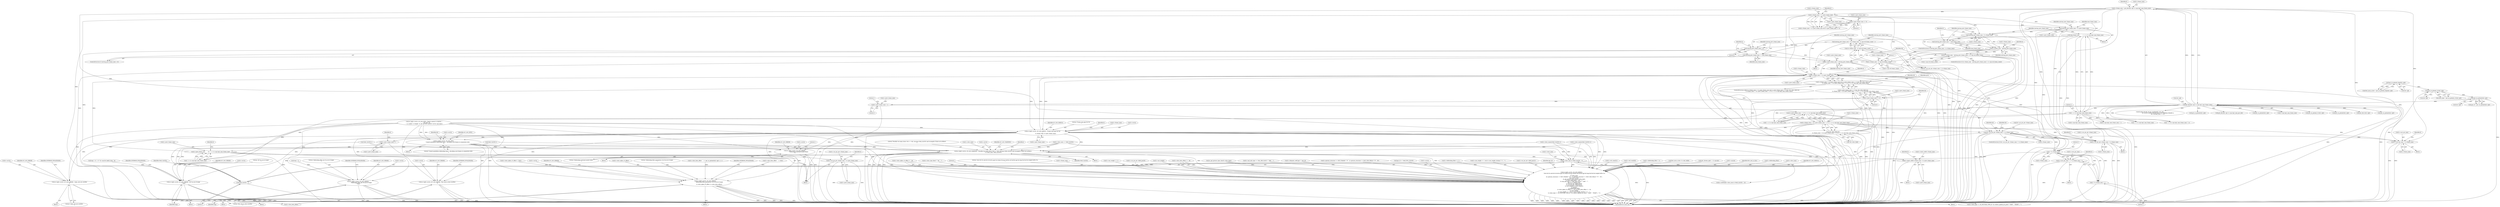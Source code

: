 digraph "0_FFmpeg_29ffeef5e73b8f41ff3a3f2242d356759c66f91f@integer" {
"1001237" [label="(Call,unwrap_prev_frame_num = (h->frame_num - h->sps.ref_frame_count) - 1)"];
"1001239" [label="(Call,(h->frame_num - h->sps.ref_frame_count) - 1)"];
"1001240" [label="(Call,h->frame_num - h->sps.ref_frame_count)"];
"1001226" [label="(Call,h->frame_num - unwrap_prev_frame_num)"];
"1001216" [label="(Call,unwrap_prev_frame_num > h->frame_num)"];
"1001200" [label="(Call,unwrap_prev_frame_num = h->prev_frame_num)"];
"1001186" [label="(Call,h->frame_num != h->prev_frame_num)"];
"1000993" [label="(Call,h->frame_num = get_bits(&h->gb, h->sps.log2_max_frame_num))"];
"1000997" [label="(Call,get_bits(&h->gb, h->sps.log2_max_frame_num))"];
"1000300" [label="(Call,get_ue_golomb(&h->gb))"];
"1000230" [label="(Call,get_ue_golomb_31(&h->gb))"];
"1000168" [label="(Call,get_ue_golomb_long(&h->gb))"];
"1001193" [label="(Call,h->prev_frame_num >= 0)"];
"1001221" [label="(Call,unwrap_prev_frame_num -= max_frame_num)"];
"1001206" [label="(Call,max_frame_num         = 1 << h->sps.log2_max_frame_num)"];
"1001208" [label="(Call,1 << h->sps.log2_max_frame_num)"];
"1001225" [label="(Call,(h->frame_num - unwrap_prev_frame_num) > h->sps.ref_frame_count)"];
"1001251" [label="(Call,unwrap_prev_frame_num < 0)"];
"1001254" [label="(Call,unwrap_prev_frame_num += max_frame_num)"];
"1001257" [label="(Call,h->prev_frame_num = unwrap_prev_frame_num)"];
"1001442" [label="(Call,h->frame_num != h->prev_frame_num)"];
"1001441" [label="(Call,h->frame_num != h->prev_frame_num && h->prev_frame_num >= 0 && !h0->first_field &&\n               h->frame_num != (h->prev_frame_num + 1) % (1 << h->sps.log2_max_frame_num))"];
"1001450" [label="(Call,h->prev_frame_num >= 0)"];
"1001449" [label="(Call,h->prev_frame_num >= 0 && !h0->first_field &&\n               h->frame_num != (h->prev_frame_num + 1) % (1 << h->sps.log2_max_frame_num))"];
"1001464" [label="(Call,(h->prev_frame_num + 1) % (1 << h->sps.log2_max_frame_num))"];
"1001460" [label="(Call,h->frame_num != (h->prev_frame_num + 1) % (1 << h->sps.log2_max_frame_num))"];
"1001455" [label="(Call,!h0->first_field &&\n               h->frame_num != (h->prev_frame_num + 1) % (1 << h->sps.log2_max_frame_num))"];
"1001491" [label="(Call,av_log(h->avctx, AV_LOG_DEBUG, \"Frame num gap %d %d\n\",\n                   h->frame_num, h->prev_frame_num))"];
"1001539" [label="(Call,h->prev_frame_num++)"];
"1001543" [label="(Call,h->prev_frame_num        %= 1 << h->sps.log2_max_frame_num)"];
"1001554" [label="(Call,h->cur_pic_ptr->frame_num = h->prev_frame_num)"];
"1001691" [label="(Call,h->short_ref[0]->frame_num = h->prev_frame_num)"];
"1001992" [label="(Call,av_log(h->avctx, AV_LOG_ERROR, \"first_mb_in_slice overflow\n\"))"];
"1002503" [label="(Call,av_log(h->avctx, AV_LOG_ERROR, \"cabac_init_idc overflow\n\"))"];
"1002549" [label="(Call,av_log(h->avctx, AV_LOG_ERROR, \"QP %u out of range\n\", tmp))"];
"1002649" [label="(Call,av_log(h->avctx, AV_LOG_ERROR,\n                   \"deblocking_filter_idc %u out of range\n\", tmp))"];
"1002714" [label="(Call,av_log(h->avctx, AV_LOG_ERROR,\n                       \"deblocking filter parameters %d %d out of range\n\",\n                       h->slice_alpha_c0_offset, h->slice_beta_offset))"];
"1002823" [label="(Call,av_log(h->avctx, AV_LOG_INFO,\n                       \"Cannot parallelize deblocking type 1, decoding such frames in sequential order\n\"))"];
"1002839" [label="(Call,av_log(h->avctx, AV_LOG_ERROR,\n                       \"Deblocking switched inside frame.\n\"))"];
"1002975" [label="(Call,av_log(h->avctx, AV_LOG_WARNING, \"Possibly too many slices (%d >= %d), increase MAX_SLICES and recompile if there are artifacts\n\", h->slice_num, MAX_SLICES))"];
"1003004" [label="(Call,h->slice_num & (MAX_SLICES - 1))"];
"1003305" [label="(Call,av_log(h->avctx, AV_LOG_DEBUG,\n               \"slice:%d %s mb:%d %c%s%s pps:%u frame:%d poc:%d/%d ref:%d/%d qp:%d loop:%d:%d:%d weight:%d%s %s\n\",\n               h->slice_num,\n               (h->picture_structure == PICT_FRAME ? \"F\" : h->picture_structure == PICT_TOP_FIELD ? \"T\" : \"B\"),\n               first_mb_in_slice,\n               av_get_picture_type_char(h->slice_type),\n               h->slice_type_fixed ? \" fix\" : \"\",\n               h->nal_unit_type == NAL_IDR_SLICE ? \" IDR\" : \"\",\n               pps_id, h->frame_num,\n               h->cur_pic_ptr->field_poc[0],\n               h->cur_pic_ptr->field_poc[1],\n               h->ref_count[0], h->ref_count[1],\n               h->qscale,\n               h->deblocking_filter,\n               h->slice_alpha_c0_offset / 2 - 26, h->slice_beta_offset / 2 - 26,\n               h->use_weight,\n               h->use_weight == 1 && h->use_weight_chroma ? \"c\" : \"\",\n               h->slice_type == AV_PICTURE_TYPE_B ? (h->direct_spatial_mv_pred ? \"SPAT\" : \"TEMP\") : \"\"))"];
"1003008" [label="(Call,MAX_SLICES - 1)"];
"1001754" [label="(Call,h0->cur_pic_ptr->frame_num != h->frame_num)"];
"1001955" [label="(Call,h->cur_pic_ptr->frame_num = h->frame_num)"];
"1002063" [label="(Call,h->curr_pic_num = h->frame_num)"];
"1002088" [label="(Call,2 * h->frame_num)"];
"1002083" [label="(Call,h->curr_pic_num = 2 * h->frame_num + 1)"];
"1002087" [label="(Call,2 * h->frame_num + 1)"];
"1001465" [label="(Call,h->prev_frame_num + 1)"];
"1002549" [label="(Call,av_log(h->avctx, AV_LOG_ERROR, \"QP %u out of range\n\", tmp))"];
"1001996" [label="(Identifier,AV_LOG_ERROR)"];
"1001241" [label="(Call,h->frame_num)"];
"1002653" [label="(Identifier,AV_LOG_ERROR)"];
"1003304" [label="(Block,)"];
"1003371" [label="(Call,h->ref_count[1])"];
"1003366" [label="(Call,h->ref_count[0])"];
"1002805" [label="(Call,h->deblocking_filter = 2)"];
"1002503" [label="(Call,av_log(h->avctx, AV_LOG_ERROR, \"cabac_init_idc overflow\n\"))"];
"1002510" [label="(Identifier,AVERROR_INVALIDDATA)"];
"1002843" [label="(Identifier,AV_LOG_ERROR)"];
"1002022" [label="(Call,first_mb_in_slice / h->mb_width)"];
"1001258" [label="(Call,h->prev_frame_num)"];
"1001441" [label="(Call,h->frame_num != h->prev_frame_num && h->prev_frame_num >= 0 && !h0->first_field &&\n               h->frame_num != (h->prev_frame_num + 1) % (1 << h->sps.log2_max_frame_num))"];
"1002838" [label="(Block,)"];
"1002581" [label="(Call,get_chroma_qp(h, 1, h->qscale))"];
"1001198" [label="(Block,)"];
"1003376" [label="(Call,h->qscale)"];
"1002062" [label="(Block,)"];
"1002100" [label="(Call,h->sps.log2_max_frame_num + 1)"];
"1001225" [label="(Call,(h->frame_num - unwrap_prev_frame_num) > h->sps.ref_frame_count)"];
"1001217" [label="(Identifier,unwrap_prev_frame_num)"];
"1001956" [label="(Call,h->cur_pic_ptr->frame_num)"];
"1001207" [label="(Identifier,max_frame_num)"];
"1002648" [label="(Block,)"];
"1002089" [label="(Literal,2)"];
"1001222" [label="(Identifier,unwrap_prev_frame_num)"];
"1001190" [label="(Call,h->prev_frame_num)"];
"1002504" [label="(Call,h->avctx)"];
"1003329" [label="(Identifier,first_mb_in_slice)"];
"1001791" [label="(Identifier,h0)"];
"1003379" [label="(Call,h->deblocking_filter)"];
"1002064" [label="(Call,h->curr_pic_num)"];
"1002839" [label="(Call,av_log(h->avctx, AV_LOG_ERROR,\n                       \"Deblocking switched inside frame.\n\"))"];
"1001477" [label="(Block,)"];
"1002718" [label="(Identifier,AV_LOG_ERROR)"];
"1003311" [label="(Call,h->slice_num)"];
"1001997" [label="(Literal,\"first_mb_in_slice overflow\n\")"];
"1003309" [label="(Identifier,AV_LOG_DEBUG)"];
"1001264" [label="(Identifier,h0)"];
"1002959" [label="(Call,h->slice_num&(MAX_SLICES-1))"];
"1001440" [label="(ControlStructure,while (h->frame_num != h->prev_frame_num && h->prev_frame_num >= 0 && !h0->first_field &&\n               h->frame_num != (h->prev_frame_num + 1) % (1 << h->sps.log2_max_frame_num)))"];
"1001193" [label="(Call,h->prev_frame_num >= 0)"];
"1001495" [label="(Identifier,AV_LOG_DEBUG)"];
"1001967" [label="(Identifier,h)"];
"1001201" [label="(Identifier,unwrap_prev_frame_num)"];
"1002067" [label="(Call,h->frame_num)"];
"1001259" [label="(Identifier,h)"];
"1001250" [label="(ControlStructure,if (unwrap_prev_frame_num < 0))"];
"1001256" [label="(Identifier,max_frame_num)"];
"1001955" [label="(Call,h->cur_pic_ptr->frame_num = h->frame_num)"];
"1000997" [label="(Call,get_bits(&h->gb, h->sps.log2_max_frame_num))"];
"1003382" [label="(Call,h->slice_alpha_c0_offset / 2 - 26)"];
"1002072" [label="(Identifier,h)"];
"1001464" [label="(Call,(h->prev_frame_num + 1) % (1 << h->sps.log2_max_frame_num))"];
"1001991" [label="(Block,)"];
"1003334" [label="(Call,h->slice_type_fixed ? \" fix\" : \"\")"];
"1003425" [label="(Literal,0)"];
"1002975" [label="(Call,av_log(h->avctx, AV_LOG_WARNING, \"Possibly too many slices (%d >= %d), increase MAX_SLICES and recompile if there are artifacts\n\", h->slice_num, MAX_SLICES))"];
"1002402" [label="(Call,ff_h264_decode_ref_pic_marking(h0, &h->gb,\n                                             !(h->avctx->active_thread_type & FF_THREAD_FRAME) ||\n                                             h0->current_slice == 0))"];
"1002719" [label="(Literal,\"deblocking filter parameters %d %d out of range\n\")"];
"1001480" [label="(Identifier,prev)"];
"1001699" [label="(Call,h->prev_frame_num)"];
"1001253" [label="(Literal,0)"];
"1002974" [label="(Block,)"];
"1003310" [label="(Literal,\"slice:%d %s mb:%d %c%s%s pps:%u frame:%d poc:%d/%d ref:%d/%d qp:%d loop:%d:%d:%d weight:%d%s %s\n\")"];
"1003349" [label="(Call,h->frame_num)"];
"1003305" [label="(Call,av_log(h->avctx, AV_LOG_DEBUG,\n               \"slice:%d %s mb:%d %c%s%s pps:%u frame:%d poc:%d/%d ref:%d/%d qp:%d loop:%d:%d:%d weight:%d%s %s\n\",\n               h->slice_num,\n               (h->picture_structure == PICT_FRAME ? \"F\" : h->picture_structure == PICT_TOP_FIELD ? \"T\" : \"B\"),\n               first_mb_in_slice,\n               av_get_picture_type_char(h->slice_type),\n               h->slice_type_fixed ? \" fix\" : \"\",\n               h->nal_unit_type == NAL_IDR_SLICE ? \" IDR\" : \"\",\n               pps_id, h->frame_num,\n               h->cur_pic_ptr->field_poc[0],\n               h->cur_pic_ptr->field_poc[1],\n               h->ref_count[0], h->ref_count[1],\n               h->qscale,\n               h->deblocking_filter,\n               h->slice_alpha_c0_offset / 2 - 26, h->slice_beta_offset / 2 - 26,\n               h->use_weight,\n               h->use_weight == 1 && h->use_weight_chroma ? \"c\" : \"\",\n               h->slice_type == AV_PICTURE_TYPE_B ? (h->direct_spatial_mv_pred ? \"SPAT\" : \"TEMP\") : \"\"))"];
"1001228" [label="(Identifier,h)"];
"1001754" [label="(Call,h0->cur_pic_ptr->frame_num != h->frame_num)"];
"1001461" [label="(Call,h->frame_num)"];
"1002088" [label="(Call,2 * h->frame_num)"];
"1003401" [label="(Call,h->use_weight == 1)"];
"1002529" [label="(Call,get_se_golomb(&h->gb))"];
"1001233" [label="(Identifier,h)"];
"1003004" [label="(Call,h->slice_num & (MAX_SLICES - 1))"];
"1002535" [label="(Call,tmp > 51 + 6 * (h->sps.bit_depth_luma - 8))"];
"1002131" [label="(Call,get_bits(&h->gb, h->sps.log2_max_poc_lsb))"];
"1001545" [label="(Identifier,h)"];
"1001692" [label="(Call,h->short_ref[0]->frame_num)"];
"1003008" [label="(Call,MAX_SLICES - 1)"];
"1001221" [label="(Call,unwrap_prev_frame_num -= max_frame_num)"];
"1000998" [label="(Call,&h->gb)"];
"1001223" [label="(Identifier,max_frame_num)"];
"1002723" [label="(Call,h->slice_beta_offset)"];
"1002720" [label="(Call,h->slice_alpha_c0_offset)"];
"1001185" [label="(Call,h->frame_num != h->prev_frame_num && h->prev_frame_num >= 0)"];
"1002098" [label="(Call,1 << (h->sps.log2_max_frame_num + 1))"];
"1002831" [label="(Identifier,h0)"];
"1003352" [label="(Call,h->cur_pic_ptr->field_poc[0])"];
"1000168" [label="(Call,get_ue_golomb_long(&h->gb))"];
"1002186" [label="(Call,get_se_golomb(&h->gb))"];
"1002690" [label="(Call,h->slice_beta_offset     += get_se_golomb(&h->gb) << 1)"];
"1003009" [label="(Identifier,MAX_SLICES)"];
"1001496" [label="(Literal,\"Frame num gap %d %d\n\")"];
"1001452" [label="(Identifier,h)"];
"1002557" [label="(Identifier,AVERROR_INVALIDDATA)"];
"1003396" [label="(Call,h->use_weight)"];
"1001992" [label="(Call,av_log(h->avctx, AV_LOG_ERROR, \"first_mb_in_slice overflow\n\"))"];
"1001961" [label="(Call,h->frame_num)"];
"1001450" [label="(Call,h->prev_frame_num >= 0)"];
"1001451" [label="(Call,h->prev_frame_num)"];
"1001009" [label="(Identifier,h)"];
"1001469" [label="(Literal,1)"];
"1001343" [label="(Call,h0->cur_pic_ptr->frame_num != h->frame_num)"];
"1002074" [label="(Call,1 << h->sps.log2_max_frame_num)"];
"1002824" [label="(Call,h->avctx)"];
"1002507" [label="(Identifier,AV_LOG_ERROR)"];
"1001446" [label="(Call,h->prev_frame_num)"];
"1001543" [label="(Call,h->prev_frame_num        %= 1 << h->sps.log2_max_frame_num)"];
"1003389" [label="(Call,h->slice_beta_offset / 2 - 26)"];
"1001449" [label="(Call,h->prev_frame_num >= 0 && !h0->first_field &&\n               h->frame_num != (h->prev_frame_num + 1) % (1 << h->sps.log2_max_frame_num))"];
"1003330" [label="(Call,av_get_picture_type_char(h->slice_type))"];
"1001215" [label="(ControlStructure,if (unwrap_prev_frame_num > h->frame_num))"];
"1001249" [label="(Literal,1)"];
"1001197" [label="(Literal,0)"];
"1001254" [label="(Call,unwrap_prev_frame_num += max_frame_num)"];
"1002502" [label="(Block,)"];
"1001471" [label="(Literal,1)"];
"1001218" [label="(Call,h->frame_num)"];
"1001187" [label="(Call,h->frame_num)"];
"1001236" [label="(Block,)"];
"1001768" [label="(Identifier,h0)"];
"1001257" [label="(Call,h->prev_frame_num = unwrap_prev_frame_num)"];
"1001224" [label="(ControlStructure,if ((h->frame_num - unwrap_prev_frame_num) > h->sps.ref_frame_count))"];
"1002084" [label="(Call,h->curr_pic_num)"];
"1002082" [label="(Block,)"];
"1002650" [label="(Call,h->avctx)"];
"1002553" [label="(Identifier,AV_LOG_ERROR)"];
"1001465" [label="(Call,h->prev_frame_num + 1)"];
"1003340" [label="(Call,h->nal_unit_type == NAL_IDR_SLICE ? \" IDR\" : \"\")"];
"1002827" [label="(Identifier,AV_LOG_INFO)"];
"1000228" [label="(Call,slice_type = get_ue_golomb_31(&h->gb))"];
"1001002" [label="(Call,h->sps.log2_max_frame_num)"];
"1001443" [label="(Call,h->frame_num)"];
"1000230" [label="(Call,get_ue_golomb_31(&h->gb))"];
"1001200" [label="(Call,unwrap_prev_frame_num = h->prev_frame_num)"];
"1001557" [label="(Identifier,h)"];
"1002087" [label="(Call,2 * h->frame_num + 1)"];
"1001539" [label="(Call,h->prev_frame_num++)"];
"1001999" [label="(Identifier,AVERROR_INVALIDDATA)"];
"1001704" [label="(Identifier,h0)"];
"1002727" [label="(Identifier,AVERROR_INVALIDDATA)"];
"1002840" [label="(Call,h->avctx)"];
"1001455" [label="(Call,!h0->first_field &&\n               h->frame_num != (h->prev_frame_num + 1) % (1 << h->sps.log2_max_frame_num))"];
"1002708" [label="(Call,h->slice_beta_offset     > 104U)"];
"1002703" [label="(Call,h->slice_alpha_c0_offset > 104U)"];
"1002987" [label="(Identifier,j)"];
"1001442" [label="(Call,h->frame_num != h->prev_frame_num)"];
"1003000" [label="(Call,h->ref2frm[h->slice_num & (MAX_SLICES - 1)])"];
"1002090" [label="(Call,h->frame_num)"];
"1002969" [label="(Call,h->slice_num >= MAX_SLICES)"];
"1002645" [label="(Call,tmp > 2)"];
"1001547" [label="(Call,1 << h->sps.log2_max_frame_num)"];
"1000980" [label="(Call,h->dequant_coeff_pps != pps_id)"];
"1002649" [label="(Call,av_log(h->avctx, AV_LOG_ERROR,\n                   \"deblocking_filter_idc %u out of range\n\", tmp))"];
"1002655" [label="(Identifier,tmp)"];
"1002963" [label="(Call,MAX_SLICES-1)"];
"1002063" [label="(Call,h->curr_pic_num = h->frame_num)"];
"1001507" [label="(Identifier,h)"];
"1001255" [label="(Identifier,unwrap_prev_frame_num)"];
"1003411" [label="(Call,h->slice_type == AV_PICTURE_TYPE_B ? (h->direct_spatial_mv_pred ? \"SPAT\" : \"TEMP\") : \"\")"];
"1001993" [label="(Call,h->avctx)"];
"1001554" [label="(Call,h->cur_pic_ptr->frame_num = h->prev_frame_num)"];
"1000993" [label="(Call,h->frame_num = get_bits(&h->gb, h->sps.log2_max_frame_num))"];
"1001540" [label="(Call,h->prev_frame_num)"];
"1003005" [label="(Call,h->slice_num)"];
"1002096" [label="(Identifier,h)"];
"1001238" [label="(Identifier,unwrap_prev_frame_num)"];
"1001497" [label="(Call,h->frame_num)"];
"1001230" [label="(Identifier,unwrap_prev_frame_num)"];
"1003314" [label="(Call,h->picture_structure == PICT_FRAME ? \"F\" : h->picture_structure == PICT_TOP_FIELD ? \"T\" : \"B\")"];
"1001216" [label="(Call,unwrap_prev_frame_num > h->frame_num)"];
"1002846" [label="(Literal,1)"];
"1002508" [label="(Literal,\"cabac_init_idc overflow\n\")"];
"1001210" [label="(Call,h->sps.log2_max_frame_num)"];
"1002984" [label="(Identifier,MAX_SLICES)"];
"1002493" [label="(Call,get_ue_golomb_31(&h->gb))"];
"1001456" [label="(Call,!h0->first_field)"];
"1002714" [label="(Call,av_log(h->avctx, AV_LOG_ERROR,\n                       \"deblocking filter parameters %d %d out of range\n\",\n                       h->slice_alpha_c0_offset, h->slice_beta_offset))"];
"1001567" [label="(Identifier,h)"];
"1001691" [label="(Call,h->short_ref[0]->frame_num = h->prev_frame_num)"];
"1002980" [label="(Literal,\"Possibly too many slices (%d >= %d), increase MAX_SLICES and recompile if there are artifacts\n\")"];
"1001226" [label="(Call,h->frame_num - unwrap_prev_frame_num)"];
"1002981" [label="(Call,h->slice_num)"];
"1000166" [label="(Call,first_mb_in_slice = get_ue_golomb_long(&h->gb))"];
"1001237" [label="(Call,unwrap_prev_frame_num = (h->frame_num - h->sps.ref_frame_count) - 1)"];
"1002239" [label="(Call,get_ue_golomb(&h->gb))"];
"1002715" [label="(Call,h->avctx)"];
"1001252" [label="(Identifier,unwrap_prev_frame_num)"];
"1000994" [label="(Call,h->frame_num)"];
"1000300" [label="(Call,get_ue_golomb(&h->gb))"];
"1002713" [label="(Block,)"];
"1001460" [label="(Call,h->frame_num != (h->prev_frame_num + 1) % (1 << h->sps.log2_max_frame_num))"];
"1002654" [label="(Literal,\"deblocking_filter_idc %u out of range\n\")"];
"1001544" [label="(Call,h->prev_frame_num)"];
"1002548" [label="(Block,)"];
"1002657" [label="(Identifier,AVERROR_INVALIDDATA)"];
"1002976" [label="(Call,h->avctx)"];
"1000306" [label="(Call,pps_id >= MAX_PPS_COUNT)"];
"1000301" [label="(Call,&h->gb)"];
"1001209" [label="(Literal,1)"];
"1002550" [label="(Call,h->avctx)"];
"1001753" [label="(ControlStructure,if (h0->cur_pic_ptr->frame_num != h->frame_num))"];
"1001194" [label="(Call,h->prev_frame_num)"];
"1001760" [label="(Call,h->frame_num)"];
"1001500" [label="(Call,h->prev_frame_num)"];
"1001492" [label="(Call,h->avctx)"];
"1001560" [label="(Call,h->prev_frame_num)"];
"1003306" [label="(Call,h->avctx)"];
"1002942" [label="(Call,h->slice_num&(MAX_SLICES-1))"];
"1000231" [label="(Call,&h->gb)"];
"1000887" [label="(Call,av_log(h->avctx, AV_LOG_INFO, \"Reinit context to %dx%d, \"\n               \"pix_fmt: %s\n\", h->width, h->height, av_get_pix_fmt_name(h->avctx->pix_fmt)))"];
"1001628" [label="(Block,)"];
"1002822" [label="(Block,)"];
"1000298" [label="(Call,pps_id = get_ue_golomb(&h->gb))"];
"1001454" [label="(Literal,0)"];
"1002785" [label="(Call,h->deblocking_filter == 1)"];
"1001206" [label="(Call,max_frame_num         = 1 << h->sps.log2_max_frame_num)"];
"1002555" [label="(Identifier,tmp)"];
"1002093" [label="(Literal,1)"];
"1002083" [label="(Call,h->curr_pic_num = 2 * h->frame_num + 1)"];
"1000169" [label="(Call,&h->gb)"];
"1002979" [label="(Identifier,AV_LOG_WARNING)"];
"1002823" [label="(Call,av_log(h->avctx, AV_LOG_INFO,\n                       \"Cannot parallelize deblocking type 1, decoding such frames in sequential order\n\"))"];
"1001458" [label="(Identifier,h0)"];
"1003399" [label="(Call,h->use_weight == 1 && h->use_weight_chroma ? \"c\" : \"\")"];
"1003359" [label="(Call,h->cur_pic_ptr->field_poc[1])"];
"1001240" [label="(Call,h->frame_num - h->sps.ref_frame_count)"];
"1001073" [label="(Call,get_bits1(&h->gb))"];
"1003426" [label="(MethodReturn,static int)"];
"1001239" [label="(Call,(h->frame_num - h->sps.ref_frame_count) - 1)"];
"1002828" [label="(Literal,\"Cannot parallelize deblocking type 1, decoding such frames in sequential order\n\")"];
"1003010" [label="(Literal,1)"];
"1001251" [label="(Call,unwrap_prev_frame_num < 0)"];
"1001227" [label="(Call,h->frame_num)"];
"1001208" [label="(Call,1 << h->sps.log2_max_frame_num)"];
"1001444" [label="(Identifier,h)"];
"1001555" [label="(Call,h->cur_pic_ptr->frame_num)"];
"1001244" [label="(Call,h->sps.ref_frame_count)"];
"1000127" [label="(Block,)"];
"1002554" [label="(Literal,\"QP %u out of range\n\")"];
"1001755" [label="(Call,h0->cur_pic_ptr->frame_num)"];
"1001470" [label="(Call,1 << h->sps.log2_max_frame_num)"];
"1001202" [label="(Call,h->prev_frame_num)"];
"1001231" [label="(Call,h->sps.ref_frame_count)"];
"1001261" [label="(Identifier,unwrap_prev_frame_num)"];
"1001491" [label="(Call,av_log(h->avctx, AV_LOG_DEBUG, \"Frame num gap %d %d\n\",\n                   h->frame_num, h->prev_frame_num))"];
"1001186" [label="(Call,h->frame_num != h->prev_frame_num)"];
"1002946" [label="(Call,MAX_SLICES-1)"];
"1001195" [label="(Identifier,h)"];
"1001466" [label="(Call,h->prev_frame_num)"];
"1003348" [label="(Identifier,pps_id)"];
"1002113" [label="(Call,get_ue_golomb(&h->gb))"];
"1002844" [label="(Literal,\"Deblocking switched inside frame.\n\")"];
"1001237" -> "1001236"  [label="AST: "];
"1001237" -> "1001239"  [label="CFG: "];
"1001238" -> "1001237"  [label="AST: "];
"1001239" -> "1001237"  [label="AST: "];
"1001252" -> "1001237"  [label="CFG: "];
"1001237" -> "1003426"  [label="DDG: "];
"1001239" -> "1001237"  [label="DDG: "];
"1001239" -> "1001237"  [label="DDG: "];
"1001237" -> "1001251"  [label="DDG: "];
"1001239" -> "1001249"  [label="CFG: "];
"1001240" -> "1001239"  [label="AST: "];
"1001249" -> "1001239"  [label="AST: "];
"1001239" -> "1003426"  [label="DDG: "];
"1001240" -> "1001239"  [label="DDG: "];
"1001240" -> "1001239"  [label="DDG: "];
"1001240" -> "1001244"  [label="CFG: "];
"1001241" -> "1001240"  [label="AST: "];
"1001244" -> "1001240"  [label="AST: "];
"1001249" -> "1001240"  [label="CFG: "];
"1001240" -> "1003426"  [label="DDG: "];
"1001226" -> "1001240"  [label="DDG: "];
"1001225" -> "1001240"  [label="DDG: "];
"1001240" -> "1001343"  [label="DDG: "];
"1001240" -> "1001442"  [label="DDG: "];
"1001226" -> "1001225"  [label="AST: "];
"1001226" -> "1001230"  [label="CFG: "];
"1001227" -> "1001226"  [label="AST: "];
"1001230" -> "1001226"  [label="AST: "];
"1001233" -> "1001226"  [label="CFG: "];
"1001226" -> "1003426"  [label="DDG: "];
"1001226" -> "1001225"  [label="DDG: "];
"1001226" -> "1001225"  [label="DDG: "];
"1001216" -> "1001226"  [label="DDG: "];
"1001216" -> "1001226"  [label="DDG: "];
"1001221" -> "1001226"  [label="DDG: "];
"1001226" -> "1001343"  [label="DDG: "];
"1001226" -> "1001442"  [label="DDG: "];
"1001216" -> "1001215"  [label="AST: "];
"1001216" -> "1001218"  [label="CFG: "];
"1001217" -> "1001216"  [label="AST: "];
"1001218" -> "1001216"  [label="AST: "];
"1001222" -> "1001216"  [label="CFG: "];
"1001228" -> "1001216"  [label="CFG: "];
"1001216" -> "1003426"  [label="DDG: "];
"1001200" -> "1001216"  [label="DDG: "];
"1001186" -> "1001216"  [label="DDG: "];
"1001216" -> "1001221"  [label="DDG: "];
"1001200" -> "1001198"  [label="AST: "];
"1001200" -> "1001202"  [label="CFG: "];
"1001201" -> "1001200"  [label="AST: "];
"1001202" -> "1001200"  [label="AST: "];
"1001207" -> "1001200"  [label="CFG: "];
"1001200" -> "1003426"  [label="DDG: "];
"1001186" -> "1001200"  [label="DDG: "];
"1001193" -> "1001200"  [label="DDG: "];
"1001186" -> "1001185"  [label="AST: "];
"1001186" -> "1001190"  [label="CFG: "];
"1001187" -> "1001186"  [label="AST: "];
"1001190" -> "1001186"  [label="AST: "];
"1001195" -> "1001186"  [label="CFG: "];
"1001185" -> "1001186"  [label="CFG: "];
"1001186" -> "1003426"  [label="DDG: "];
"1001186" -> "1001185"  [label="DDG: "];
"1001186" -> "1001185"  [label="DDG: "];
"1000993" -> "1001186"  [label="DDG: "];
"1001186" -> "1001193"  [label="DDG: "];
"1001186" -> "1001343"  [label="DDG: "];
"1001186" -> "1001442"  [label="DDG: "];
"1001186" -> "1001442"  [label="DDG: "];
"1000993" -> "1000127"  [label="AST: "];
"1000993" -> "1000997"  [label="CFG: "];
"1000994" -> "1000993"  [label="AST: "];
"1000997" -> "1000993"  [label="AST: "];
"1001009" -> "1000993"  [label="CFG: "];
"1000993" -> "1003426"  [label="DDG: "];
"1000993" -> "1003426"  [label="DDG: "];
"1000997" -> "1000993"  [label="DDG: "];
"1000997" -> "1000993"  [label="DDG: "];
"1000993" -> "1001955"  [label="DDG: "];
"1000993" -> "1002063"  [label="DDG: "];
"1000993" -> "1002088"  [label="DDG: "];
"1000993" -> "1003305"  [label="DDG: "];
"1000997" -> "1001002"  [label="CFG: "];
"1000998" -> "1000997"  [label="AST: "];
"1001002" -> "1000997"  [label="AST: "];
"1000997" -> "1003426"  [label="DDG: "];
"1000997" -> "1003426"  [label="DDG: "];
"1000300" -> "1000997"  [label="DDG: "];
"1000997" -> "1001073"  [label="DDG: "];
"1000997" -> "1001208"  [label="DDG: "];
"1000997" -> "1001470"  [label="DDG: "];
"1000997" -> "1001547"  [label="DDG: "];
"1000997" -> "1002074"  [label="DDG: "];
"1000997" -> "1002098"  [label="DDG: "];
"1000997" -> "1002100"  [label="DDG: "];
"1000997" -> "1002113"  [label="DDG: "];
"1000997" -> "1002131"  [label="DDG: "];
"1000997" -> "1002186"  [label="DDG: "];
"1000997" -> "1002239"  [label="DDG: "];
"1000997" -> "1002402"  [label="DDG: "];
"1000997" -> "1002493"  [label="DDG: "];
"1000997" -> "1002529"  [label="DDG: "];
"1000300" -> "1000298"  [label="AST: "];
"1000300" -> "1000301"  [label="CFG: "];
"1000301" -> "1000300"  [label="AST: "];
"1000298" -> "1000300"  [label="CFG: "];
"1000300" -> "1003426"  [label="DDG: "];
"1000300" -> "1000298"  [label="DDG: "];
"1000230" -> "1000300"  [label="DDG: "];
"1000230" -> "1000228"  [label="AST: "];
"1000230" -> "1000231"  [label="CFG: "];
"1000231" -> "1000230"  [label="AST: "];
"1000228" -> "1000230"  [label="CFG: "];
"1000230" -> "1003426"  [label="DDG: "];
"1000230" -> "1000228"  [label="DDG: "];
"1000168" -> "1000230"  [label="DDG: "];
"1000168" -> "1000166"  [label="AST: "];
"1000168" -> "1000169"  [label="CFG: "];
"1000169" -> "1000168"  [label="AST: "];
"1000166" -> "1000168"  [label="CFG: "];
"1000168" -> "1000166"  [label="DDG: "];
"1001193" -> "1001185"  [label="AST: "];
"1001193" -> "1001197"  [label="CFG: "];
"1001194" -> "1001193"  [label="AST: "];
"1001197" -> "1001193"  [label="AST: "];
"1001185" -> "1001193"  [label="CFG: "];
"1001193" -> "1003426"  [label="DDG: "];
"1001193" -> "1001185"  [label="DDG: "];
"1001193" -> "1001185"  [label="DDG: "];
"1001193" -> "1001442"  [label="DDG: "];
"1001221" -> "1001215"  [label="AST: "];
"1001221" -> "1001223"  [label="CFG: "];
"1001222" -> "1001221"  [label="AST: "];
"1001223" -> "1001221"  [label="AST: "];
"1001228" -> "1001221"  [label="CFG: "];
"1001221" -> "1003426"  [label="DDG: "];
"1001206" -> "1001221"  [label="DDG: "];
"1001206" -> "1001198"  [label="AST: "];
"1001206" -> "1001208"  [label="CFG: "];
"1001207" -> "1001206"  [label="AST: "];
"1001208" -> "1001206"  [label="AST: "];
"1001217" -> "1001206"  [label="CFG: "];
"1001206" -> "1003426"  [label="DDG: "];
"1001206" -> "1003426"  [label="DDG: "];
"1001208" -> "1001206"  [label="DDG: "];
"1001208" -> "1001206"  [label="DDG: "];
"1001206" -> "1001254"  [label="DDG: "];
"1001208" -> "1001210"  [label="CFG: "];
"1001209" -> "1001208"  [label="AST: "];
"1001210" -> "1001208"  [label="AST: "];
"1001208" -> "1003426"  [label="DDG: "];
"1001208" -> "1001470"  [label="DDG: "];
"1001208" -> "1001547"  [label="DDG: "];
"1001208" -> "1002074"  [label="DDG: "];
"1001208" -> "1002098"  [label="DDG: "];
"1001208" -> "1002100"  [label="DDG: "];
"1001225" -> "1001224"  [label="AST: "];
"1001225" -> "1001231"  [label="CFG: "];
"1001231" -> "1001225"  [label="AST: "];
"1001238" -> "1001225"  [label="CFG: "];
"1001264" -> "1001225"  [label="CFG: "];
"1001225" -> "1003426"  [label="DDG: "];
"1001225" -> "1003426"  [label="DDG: "];
"1001225" -> "1003426"  [label="DDG: "];
"1001251" -> "1001250"  [label="AST: "];
"1001251" -> "1001253"  [label="CFG: "];
"1001252" -> "1001251"  [label="AST: "];
"1001253" -> "1001251"  [label="AST: "];
"1001255" -> "1001251"  [label="CFG: "];
"1001259" -> "1001251"  [label="CFG: "];
"1001251" -> "1003426"  [label="DDG: "];
"1001251" -> "1001254"  [label="DDG: "];
"1001251" -> "1001257"  [label="DDG: "];
"1001254" -> "1001250"  [label="AST: "];
"1001254" -> "1001256"  [label="CFG: "];
"1001255" -> "1001254"  [label="AST: "];
"1001256" -> "1001254"  [label="AST: "];
"1001259" -> "1001254"  [label="CFG: "];
"1001254" -> "1003426"  [label="DDG: "];
"1001254" -> "1001257"  [label="DDG: "];
"1001257" -> "1001236"  [label="AST: "];
"1001257" -> "1001261"  [label="CFG: "];
"1001258" -> "1001257"  [label="AST: "];
"1001261" -> "1001257"  [label="AST: "];
"1001264" -> "1001257"  [label="CFG: "];
"1001257" -> "1003426"  [label="DDG: "];
"1001257" -> "1003426"  [label="DDG: "];
"1001257" -> "1001442"  [label="DDG: "];
"1001442" -> "1001441"  [label="AST: "];
"1001442" -> "1001446"  [label="CFG: "];
"1001443" -> "1001442"  [label="AST: "];
"1001446" -> "1001442"  [label="AST: "];
"1001452" -> "1001442"  [label="CFG: "];
"1001441" -> "1001442"  [label="CFG: "];
"1001442" -> "1003426"  [label="DDG: "];
"1001442" -> "1003426"  [label="DDG: "];
"1001442" -> "1001441"  [label="DDG: "];
"1001442" -> "1001441"  [label="DDG: "];
"1001491" -> "1001442"  [label="DDG: "];
"1001343" -> "1001442"  [label="DDG: "];
"1001543" -> "1001442"  [label="DDG: "];
"1001442" -> "1001450"  [label="DDG: "];
"1001442" -> "1001460"  [label="DDG: "];
"1001442" -> "1001491"  [label="DDG: "];
"1001442" -> "1001491"  [label="DDG: "];
"1001442" -> "1001754"  [label="DDG: "];
"1001442" -> "1001955"  [label="DDG: "];
"1001442" -> "1002063"  [label="DDG: "];
"1001442" -> "1002088"  [label="DDG: "];
"1001442" -> "1003305"  [label="DDG: "];
"1001441" -> "1001440"  [label="AST: "];
"1001441" -> "1001449"  [label="CFG: "];
"1001449" -> "1001441"  [label="AST: "];
"1001480" -> "1001441"  [label="CFG: "];
"1001704" -> "1001441"  [label="CFG: "];
"1001441" -> "1003426"  [label="DDG: "];
"1001441" -> "1003426"  [label="DDG: "];
"1001441" -> "1003426"  [label="DDG: "];
"1001449" -> "1001441"  [label="DDG: "];
"1001449" -> "1001441"  [label="DDG: "];
"1001450" -> "1001449"  [label="AST: "];
"1001450" -> "1001454"  [label="CFG: "];
"1001451" -> "1001450"  [label="AST: "];
"1001454" -> "1001450"  [label="AST: "];
"1001458" -> "1001450"  [label="CFG: "];
"1001449" -> "1001450"  [label="CFG: "];
"1001450" -> "1003426"  [label="DDG: "];
"1001450" -> "1001449"  [label="DDG: "];
"1001450" -> "1001449"  [label="DDG: "];
"1001450" -> "1001464"  [label="DDG: "];
"1001450" -> "1001465"  [label="DDG: "];
"1001450" -> "1001491"  [label="DDG: "];
"1001449" -> "1001455"  [label="CFG: "];
"1001455" -> "1001449"  [label="AST: "];
"1001449" -> "1003426"  [label="DDG: "];
"1001449" -> "1003426"  [label="DDG: "];
"1001455" -> "1001449"  [label="DDG: "];
"1001455" -> "1001449"  [label="DDG: "];
"1001464" -> "1001460"  [label="AST: "];
"1001464" -> "1001470"  [label="CFG: "];
"1001465" -> "1001464"  [label="AST: "];
"1001470" -> "1001464"  [label="AST: "];
"1001460" -> "1001464"  [label="CFG: "];
"1001464" -> "1003426"  [label="DDG: "];
"1001464" -> "1003426"  [label="DDG: "];
"1001464" -> "1001460"  [label="DDG: "];
"1001464" -> "1001460"  [label="DDG: "];
"1001470" -> "1001464"  [label="DDG: "];
"1001470" -> "1001464"  [label="DDG: "];
"1001460" -> "1001455"  [label="AST: "];
"1001461" -> "1001460"  [label="AST: "];
"1001455" -> "1001460"  [label="CFG: "];
"1001460" -> "1003426"  [label="DDG: "];
"1001460" -> "1003426"  [label="DDG: "];
"1001460" -> "1001455"  [label="DDG: "];
"1001460" -> "1001455"  [label="DDG: "];
"1001460" -> "1001491"  [label="DDG: "];
"1001460" -> "1001754"  [label="DDG: "];
"1001460" -> "1001955"  [label="DDG: "];
"1001460" -> "1002063"  [label="DDG: "];
"1001460" -> "1002088"  [label="DDG: "];
"1001460" -> "1003305"  [label="DDG: "];
"1001455" -> "1001456"  [label="CFG: "];
"1001456" -> "1001455"  [label="AST: "];
"1001455" -> "1003426"  [label="DDG: "];
"1001455" -> "1003426"  [label="DDG: "];
"1001456" -> "1001455"  [label="DDG: "];
"1001491" -> "1001477"  [label="AST: "];
"1001491" -> "1001500"  [label="CFG: "];
"1001492" -> "1001491"  [label="AST: "];
"1001495" -> "1001491"  [label="AST: "];
"1001496" -> "1001491"  [label="AST: "];
"1001497" -> "1001491"  [label="AST: "];
"1001500" -> "1001491"  [label="AST: "];
"1001507" -> "1001491"  [label="CFG: "];
"1001491" -> "1003426"  [label="DDG: "];
"1001491" -> "1003426"  [label="DDG: "];
"1001491" -> "1003426"  [label="DDG: "];
"1001491" -> "1003426"  [label="DDG: "];
"1001491" -> "1003426"  [label="DDG: "];
"1000887" -> "1001491"  [label="DDG: "];
"1001491" -> "1001539"  [label="DDG: "];
"1001491" -> "1001992"  [label="DDG: "];
"1001491" -> "1002503"  [label="DDG: "];
"1001491" -> "1002549"  [label="DDG: "];
"1001491" -> "1002649"  [label="DDG: "];
"1001491" -> "1002714"  [label="DDG: "];
"1001491" -> "1002823"  [label="DDG: "];
"1001491" -> "1002839"  [label="DDG: "];
"1001491" -> "1002975"  [label="DDG: "];
"1001491" -> "1003305"  [label="DDG: "];
"1001491" -> "1003305"  [label="DDG: "];
"1001539" -> "1001477"  [label="AST: "];
"1001539" -> "1001540"  [label="CFG: "];
"1001540" -> "1001539"  [label="AST: "];
"1001545" -> "1001539"  [label="CFG: "];
"1001539" -> "1001543"  [label="DDG: "];
"1001543" -> "1001477"  [label="AST: "];
"1001543" -> "1001547"  [label="CFG: "];
"1001544" -> "1001543"  [label="AST: "];
"1001547" -> "1001543"  [label="AST: "];
"1001557" -> "1001543"  [label="CFG: "];
"1001543" -> "1003426"  [label="DDG: "];
"1001547" -> "1001543"  [label="DDG: "];
"1001547" -> "1001543"  [label="DDG: "];
"1001543" -> "1001554"  [label="DDG: "];
"1001543" -> "1001691"  [label="DDG: "];
"1001554" -> "1001477"  [label="AST: "];
"1001554" -> "1001560"  [label="CFG: "];
"1001555" -> "1001554"  [label="AST: "];
"1001560" -> "1001554"  [label="AST: "];
"1001567" -> "1001554"  [label="CFG: "];
"1001554" -> "1003426"  [label="DDG: "];
"1001554" -> "1003426"  [label="DDG: "];
"1001691" -> "1001628"  [label="AST: "];
"1001691" -> "1001699"  [label="CFG: "];
"1001692" -> "1001691"  [label="AST: "];
"1001699" -> "1001691"  [label="AST: "];
"1001444" -> "1001691"  [label="CFG: "];
"1001691" -> "1003426"  [label="DDG: "];
"1001992" -> "1001991"  [label="AST: "];
"1001992" -> "1001997"  [label="CFG: "];
"1001993" -> "1001992"  [label="AST: "];
"1001996" -> "1001992"  [label="AST: "];
"1001997" -> "1001992"  [label="AST: "];
"1001999" -> "1001992"  [label="CFG: "];
"1001992" -> "1003426"  [label="DDG: "];
"1001992" -> "1003426"  [label="DDG: "];
"1001992" -> "1003426"  [label="DDG: "];
"1000887" -> "1001992"  [label="DDG: "];
"1002503" -> "1002502"  [label="AST: "];
"1002503" -> "1002508"  [label="CFG: "];
"1002504" -> "1002503"  [label="AST: "];
"1002507" -> "1002503"  [label="AST: "];
"1002508" -> "1002503"  [label="AST: "];
"1002510" -> "1002503"  [label="CFG: "];
"1002503" -> "1003426"  [label="DDG: "];
"1002503" -> "1003426"  [label="DDG: "];
"1002503" -> "1003426"  [label="DDG: "];
"1000887" -> "1002503"  [label="DDG: "];
"1002549" -> "1002548"  [label="AST: "];
"1002549" -> "1002555"  [label="CFG: "];
"1002550" -> "1002549"  [label="AST: "];
"1002553" -> "1002549"  [label="AST: "];
"1002554" -> "1002549"  [label="AST: "];
"1002555" -> "1002549"  [label="AST: "];
"1002557" -> "1002549"  [label="CFG: "];
"1002549" -> "1003426"  [label="DDG: "];
"1002549" -> "1003426"  [label="DDG: "];
"1002549" -> "1003426"  [label="DDG: "];
"1002549" -> "1003426"  [label="DDG: "];
"1000887" -> "1002549"  [label="DDG: "];
"1002535" -> "1002549"  [label="DDG: "];
"1002649" -> "1002648"  [label="AST: "];
"1002649" -> "1002655"  [label="CFG: "];
"1002650" -> "1002649"  [label="AST: "];
"1002653" -> "1002649"  [label="AST: "];
"1002654" -> "1002649"  [label="AST: "];
"1002655" -> "1002649"  [label="AST: "];
"1002657" -> "1002649"  [label="CFG: "];
"1002649" -> "1003426"  [label="DDG: "];
"1002649" -> "1003426"  [label="DDG: "];
"1002649" -> "1003426"  [label="DDG: "];
"1002649" -> "1003426"  [label="DDG: "];
"1000887" -> "1002649"  [label="DDG: "];
"1002645" -> "1002649"  [label="DDG: "];
"1002714" -> "1002713"  [label="AST: "];
"1002714" -> "1002723"  [label="CFG: "];
"1002715" -> "1002714"  [label="AST: "];
"1002718" -> "1002714"  [label="AST: "];
"1002719" -> "1002714"  [label="AST: "];
"1002720" -> "1002714"  [label="AST: "];
"1002723" -> "1002714"  [label="AST: "];
"1002727" -> "1002714"  [label="CFG: "];
"1002714" -> "1003426"  [label="DDG: "];
"1002714" -> "1003426"  [label="DDG: "];
"1002714" -> "1003426"  [label="DDG: "];
"1002714" -> "1003426"  [label="DDG: "];
"1002714" -> "1003426"  [label="DDG: "];
"1000887" -> "1002714"  [label="DDG: "];
"1002703" -> "1002714"  [label="DDG: "];
"1002708" -> "1002714"  [label="DDG: "];
"1002690" -> "1002714"  [label="DDG: "];
"1002823" -> "1002822"  [label="AST: "];
"1002823" -> "1002828"  [label="CFG: "];
"1002824" -> "1002823"  [label="AST: "];
"1002827" -> "1002823"  [label="AST: "];
"1002828" -> "1002823"  [label="AST: "];
"1002831" -> "1002823"  [label="CFG: "];
"1002823" -> "1003426"  [label="DDG: "];
"1002823" -> "1003426"  [label="DDG: "];
"1002823" -> "1003426"  [label="DDG: "];
"1000887" -> "1002823"  [label="DDG: "];
"1000887" -> "1002823"  [label="DDG: "];
"1002823" -> "1002839"  [label="DDG: "];
"1002823" -> "1002975"  [label="DDG: "];
"1002823" -> "1003305"  [label="DDG: "];
"1002839" -> "1002838"  [label="AST: "];
"1002839" -> "1002844"  [label="CFG: "];
"1002840" -> "1002839"  [label="AST: "];
"1002843" -> "1002839"  [label="AST: "];
"1002844" -> "1002839"  [label="AST: "];
"1002846" -> "1002839"  [label="CFG: "];
"1002839" -> "1003426"  [label="DDG: "];
"1002839" -> "1003426"  [label="DDG: "];
"1002839" -> "1003426"  [label="DDG: "];
"1000887" -> "1002839"  [label="DDG: "];
"1002975" -> "1002974"  [label="AST: "];
"1002975" -> "1002984"  [label="CFG: "];
"1002976" -> "1002975"  [label="AST: "];
"1002979" -> "1002975"  [label="AST: "];
"1002980" -> "1002975"  [label="AST: "];
"1002981" -> "1002975"  [label="AST: "];
"1002984" -> "1002975"  [label="AST: "];
"1002987" -> "1002975"  [label="CFG: "];
"1002975" -> "1003426"  [label="DDG: "];
"1002975" -> "1003426"  [label="DDG: "];
"1002975" -> "1003426"  [label="DDG: "];
"1002975" -> "1003426"  [label="DDG: "];
"1002975" -> "1003426"  [label="DDG: "];
"1000887" -> "1002975"  [label="DDG: "];
"1002959" -> "1002975"  [label="DDG: "];
"1002969" -> "1002975"  [label="DDG: "];
"1002969" -> "1002975"  [label="DDG: "];
"1002942" -> "1002975"  [label="DDG: "];
"1002946" -> "1002975"  [label="DDG: "];
"1002963" -> "1002975"  [label="DDG: "];
"1002975" -> "1003004"  [label="DDG: "];
"1002975" -> "1003008"  [label="DDG: "];
"1002975" -> "1003305"  [label="DDG: "];
"1002975" -> "1003305"  [label="DDG: "];
"1003004" -> "1003000"  [label="AST: "];
"1003004" -> "1003008"  [label="CFG: "];
"1003005" -> "1003004"  [label="AST: "];
"1003008" -> "1003004"  [label="AST: "];
"1003000" -> "1003004"  [label="CFG: "];
"1003004" -> "1003426"  [label="DDG: "];
"1003004" -> "1003426"  [label="DDG: "];
"1002969" -> "1003004"  [label="DDG: "];
"1002942" -> "1003004"  [label="DDG: "];
"1002959" -> "1003004"  [label="DDG: "];
"1003008" -> "1003004"  [label="DDG: "];
"1003008" -> "1003004"  [label="DDG: "];
"1003004" -> "1003305"  [label="DDG: "];
"1003305" -> "1003304"  [label="AST: "];
"1003305" -> "1003411"  [label="CFG: "];
"1003306" -> "1003305"  [label="AST: "];
"1003309" -> "1003305"  [label="AST: "];
"1003310" -> "1003305"  [label="AST: "];
"1003311" -> "1003305"  [label="AST: "];
"1003314" -> "1003305"  [label="AST: "];
"1003329" -> "1003305"  [label="AST: "];
"1003330" -> "1003305"  [label="AST: "];
"1003334" -> "1003305"  [label="AST: "];
"1003340" -> "1003305"  [label="AST: "];
"1003348" -> "1003305"  [label="AST: "];
"1003349" -> "1003305"  [label="AST: "];
"1003352" -> "1003305"  [label="AST: "];
"1003359" -> "1003305"  [label="AST: "];
"1003366" -> "1003305"  [label="AST: "];
"1003371" -> "1003305"  [label="AST: "];
"1003376" -> "1003305"  [label="AST: "];
"1003379" -> "1003305"  [label="AST: "];
"1003382" -> "1003305"  [label="AST: "];
"1003389" -> "1003305"  [label="AST: "];
"1003396" -> "1003305"  [label="AST: "];
"1003399" -> "1003305"  [label="AST: "];
"1003411" -> "1003305"  [label="AST: "];
"1003425" -> "1003305"  [label="CFG: "];
"1003305" -> "1003426"  [label="DDG: "];
"1003305" -> "1003426"  [label="DDG: "];
"1003305" -> "1003426"  [label="DDG: "];
"1003305" -> "1003426"  [label="DDG: "];
"1003305" -> "1003426"  [label="DDG: "];
"1003305" -> "1003426"  [label="DDG: "];
"1003305" -> "1003426"  [label="DDG: "];
"1003305" -> "1003426"  [label="DDG: "];
"1003305" -> "1003426"  [label="DDG: "];
"1003305" -> "1003426"  [label="DDG: "];
"1003305" -> "1003426"  [label="DDG: "];
"1003305" -> "1003426"  [label="DDG: "];
"1003305" -> "1003426"  [label="DDG: "];
"1003305" -> "1003426"  [label="DDG: "];
"1003305" -> "1003426"  [label="DDG: "];
"1003305" -> "1003426"  [label="DDG: "];
"1003305" -> "1003426"  [label="DDG: "];
"1003305" -> "1003426"  [label="DDG: "];
"1003305" -> "1003426"  [label="DDG: "];
"1003305" -> "1003426"  [label="DDG: "];
"1003305" -> "1003426"  [label="DDG: "];
"1003305" -> "1003426"  [label="DDG: "];
"1000887" -> "1003305"  [label="DDG: "];
"1002969" -> "1003305"  [label="DDG: "];
"1002942" -> "1003305"  [label="DDG: "];
"1002959" -> "1003305"  [label="DDG: "];
"1002022" -> "1003305"  [label="DDG: "];
"1003330" -> "1003305"  [label="DDG: "];
"1000980" -> "1003305"  [label="DDG: "];
"1000306" -> "1003305"  [label="DDG: "];
"1002088" -> "1003305"  [label="DDG: "];
"1001754" -> "1003305"  [label="DDG: "];
"1002581" -> "1003305"  [label="DDG: "];
"1002805" -> "1003305"  [label="DDG: "];
"1002785" -> "1003305"  [label="DDG: "];
"1003382" -> "1003305"  [label="DDG: "];
"1003382" -> "1003305"  [label="DDG: "];
"1003389" -> "1003305"  [label="DDG: "];
"1003389" -> "1003305"  [label="DDG: "];
"1003401" -> "1003305"  [label="DDG: "];
"1003008" -> "1003010"  [label="CFG: "];
"1003009" -> "1003008"  [label="AST: "];
"1003010" -> "1003008"  [label="AST: "];
"1003008" -> "1003426"  [label="DDG: "];
"1002946" -> "1003008"  [label="DDG: "];
"1002963" -> "1003008"  [label="DDG: "];
"1002969" -> "1003008"  [label="DDG: "];
"1001754" -> "1001753"  [label="AST: "];
"1001754" -> "1001760"  [label="CFG: "];
"1001755" -> "1001754"  [label="AST: "];
"1001760" -> "1001754"  [label="AST: "];
"1001768" -> "1001754"  [label="CFG: "];
"1001791" -> "1001754"  [label="CFG: "];
"1001754" -> "1003426"  [label="DDG: "];
"1001754" -> "1003426"  [label="DDG: "];
"1001754" -> "1003426"  [label="DDG: "];
"1001343" -> "1001754"  [label="DDG: "];
"1001754" -> "1001955"  [label="DDG: "];
"1001754" -> "1002063"  [label="DDG: "];
"1001754" -> "1002088"  [label="DDG: "];
"1001955" -> "1000127"  [label="AST: "];
"1001955" -> "1001961"  [label="CFG: "];
"1001956" -> "1001955"  [label="AST: "];
"1001961" -> "1001955"  [label="AST: "];
"1001967" -> "1001955"  [label="CFG: "];
"1001955" -> "1003426"  [label="DDG: "];
"1001955" -> "1003426"  [label="DDG: "];
"1002063" -> "1002062"  [label="AST: "];
"1002063" -> "1002067"  [label="CFG: "];
"1002064" -> "1002063"  [label="AST: "];
"1002067" -> "1002063"  [label="AST: "];
"1002072" -> "1002063"  [label="CFG: "];
"1002063" -> "1003426"  [label="DDG: "];
"1002063" -> "1003426"  [label="DDG: "];
"1002088" -> "1002087"  [label="AST: "];
"1002088" -> "1002090"  [label="CFG: "];
"1002089" -> "1002088"  [label="AST: "];
"1002090" -> "1002088"  [label="AST: "];
"1002093" -> "1002088"  [label="CFG: "];
"1002088" -> "1003426"  [label="DDG: "];
"1002088" -> "1002083"  [label="DDG: "];
"1002088" -> "1002083"  [label="DDG: "];
"1002088" -> "1002087"  [label="DDG: "];
"1002088" -> "1002087"  [label="DDG: "];
"1002083" -> "1002082"  [label="AST: "];
"1002083" -> "1002087"  [label="CFG: "];
"1002084" -> "1002083"  [label="AST: "];
"1002087" -> "1002083"  [label="AST: "];
"1002096" -> "1002083"  [label="CFG: "];
"1002083" -> "1003426"  [label="DDG: "];
"1002083" -> "1003426"  [label="DDG: "];
"1002087" -> "1002093"  [label="CFG: "];
"1002093" -> "1002087"  [label="AST: "];
"1002087" -> "1003426"  [label="DDG: "];
"1001465" -> "1001469"  [label="CFG: "];
"1001466" -> "1001465"  [label="AST: "];
"1001469" -> "1001465"  [label="AST: "];
"1001471" -> "1001465"  [label="CFG: "];
"1001465" -> "1003426"  [label="DDG: "];
}
